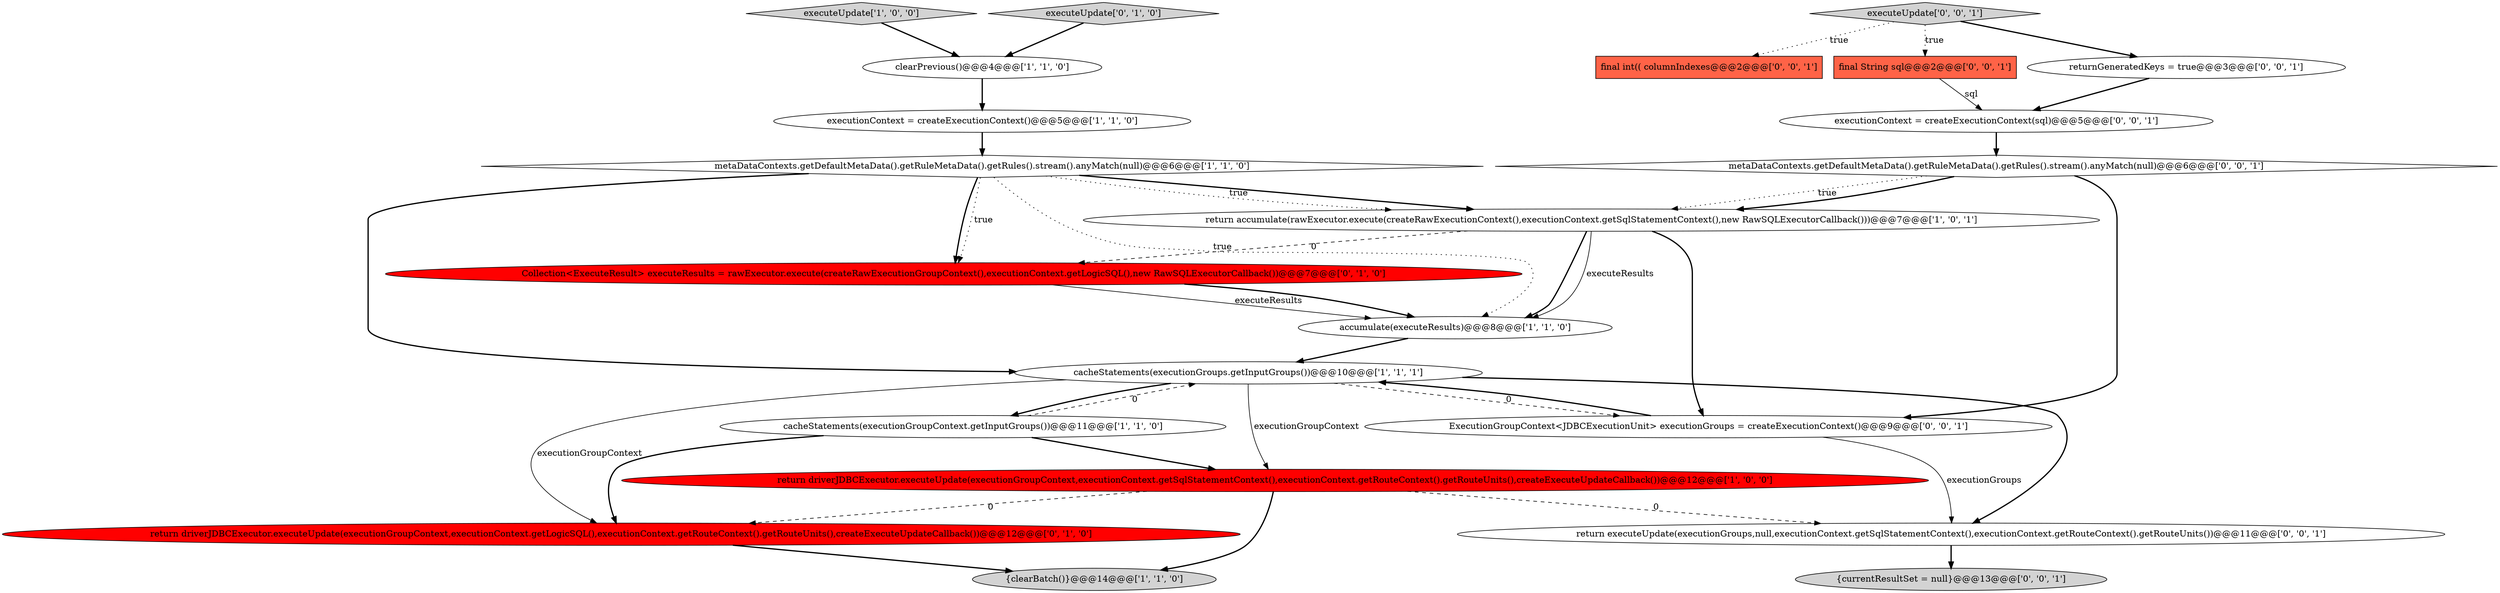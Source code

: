 digraph {
2 [style = filled, label = "return accumulate(rawExecutor.execute(createRawExecutionContext(),executionContext.getSqlStatementContext(),new RawSQLExecutorCallback()))@@@7@@@['1', '0', '1']", fillcolor = white, shape = ellipse image = "AAA0AAABBB1BBB"];
16 [style = filled, label = "executeUpdate['0', '0', '1']", fillcolor = lightgray, shape = diamond image = "AAA0AAABBB3BBB"];
21 [style = filled, label = "metaDataContexts.getDefaultMetaData().getRuleMetaData().getRules().stream().anyMatch(null)@@@6@@@['0', '0', '1']", fillcolor = white, shape = diamond image = "AAA0AAABBB3BBB"];
10 [style = filled, label = "return driverJDBCExecutor.executeUpdate(executionGroupContext,executionContext.getLogicSQL(),executionContext.getRouteContext().getRouteUnits(),createExecuteUpdateCallback())@@@12@@@['0', '1', '0']", fillcolor = red, shape = ellipse image = "AAA1AAABBB2BBB"];
9 [style = filled, label = "return driverJDBCExecutor.executeUpdate(executionGroupContext,executionContext.getSqlStatementContext(),executionContext.getRouteContext().getRouteUnits(),createExecuteUpdateCallback())@@@12@@@['1', '0', '0']", fillcolor = red, shape = ellipse image = "AAA1AAABBB1BBB"];
5 [style = filled, label = "cacheStatements(executionGroups.getInputGroups())@@@10@@@['1', '1', '1']", fillcolor = white, shape = ellipse image = "AAA0AAABBB1BBB"];
0 [style = filled, label = "metaDataContexts.getDefaultMetaData().getRuleMetaData().getRules().stream().anyMatch(null)@@@6@@@['1', '1', '0']", fillcolor = white, shape = diamond image = "AAA0AAABBB1BBB"];
17 [style = filled, label = "returnGeneratedKeys = true@@@3@@@['0', '0', '1']", fillcolor = white, shape = ellipse image = "AAA0AAABBB3BBB"];
18 [style = filled, label = "return executeUpdate(executionGroups,null,executionContext.getSqlStatementContext(),executionContext.getRouteContext().getRouteUnits())@@@11@@@['0', '0', '1']", fillcolor = white, shape = ellipse image = "AAA0AAABBB3BBB"];
4 [style = filled, label = "accumulate(executeResults)@@@8@@@['1', '1', '0']", fillcolor = white, shape = ellipse image = "AAA0AAABBB1BBB"];
20 [style = filled, label = "final String sql@@@2@@@['0', '0', '1']", fillcolor = tomato, shape = box image = "AAA0AAABBB3BBB"];
1 [style = filled, label = "clearPrevious()@@@4@@@['1', '1', '0']", fillcolor = white, shape = ellipse image = "AAA0AAABBB1BBB"];
11 [style = filled, label = "executeUpdate['0', '1', '0']", fillcolor = lightgray, shape = diamond image = "AAA0AAABBB2BBB"];
8 [style = filled, label = "{clearBatch()}@@@14@@@['1', '1', '0']", fillcolor = lightgray, shape = ellipse image = "AAA0AAABBB1BBB"];
19 [style = filled, label = "{currentResultSet = null}@@@13@@@['0', '0', '1']", fillcolor = lightgray, shape = ellipse image = "AAA0AAABBB3BBB"];
7 [style = filled, label = "executionContext = createExecutionContext()@@@5@@@['1', '1', '0']", fillcolor = white, shape = ellipse image = "AAA0AAABBB1BBB"];
3 [style = filled, label = "executeUpdate['1', '0', '0']", fillcolor = lightgray, shape = diamond image = "AAA0AAABBB1BBB"];
13 [style = filled, label = "ExecutionGroupContext<JDBCExecutionUnit> executionGroups = createExecutionContext()@@@9@@@['0', '0', '1']", fillcolor = white, shape = ellipse image = "AAA0AAABBB3BBB"];
14 [style = filled, label = "final int(( columnIndexes@@@2@@@['0', '0', '1']", fillcolor = tomato, shape = box image = "AAA0AAABBB3BBB"];
15 [style = filled, label = "executionContext = createExecutionContext(sql)@@@5@@@['0', '0', '1']", fillcolor = white, shape = ellipse image = "AAA0AAABBB3BBB"];
6 [style = filled, label = "cacheStatements(executionGroupContext.getInputGroups())@@@11@@@['1', '1', '0']", fillcolor = white, shape = ellipse image = "AAA0AAABBB1BBB"];
12 [style = filled, label = "Collection<ExecuteResult> executeResults = rawExecutor.execute(createRawExecutionGroupContext(),executionContext.getLogicSQL(),new RawSQLExecutorCallback())@@@7@@@['0', '1', '0']", fillcolor = red, shape = ellipse image = "AAA1AAABBB2BBB"];
5->13 [style = dashed, label="0"];
20->15 [style = solid, label="sql"];
0->12 [style = dotted, label="true"];
9->10 [style = dashed, label="0"];
3->1 [style = bold, label=""];
11->1 [style = bold, label=""];
15->21 [style = bold, label=""];
13->18 [style = solid, label="executionGroups"];
9->18 [style = dashed, label="0"];
0->12 [style = bold, label=""];
0->2 [style = bold, label=""];
0->4 [style = dotted, label="true"];
18->19 [style = bold, label=""];
21->2 [style = dotted, label="true"];
16->20 [style = dotted, label="true"];
7->0 [style = bold, label=""];
5->18 [style = bold, label=""];
16->17 [style = bold, label=""];
12->4 [style = solid, label="executeResults"];
9->8 [style = bold, label=""];
2->4 [style = bold, label=""];
1->7 [style = bold, label=""];
21->2 [style = bold, label=""];
2->13 [style = bold, label=""];
5->9 [style = solid, label="executionGroupContext"];
2->12 [style = dashed, label="0"];
5->6 [style = bold, label=""];
10->8 [style = bold, label=""];
12->4 [style = bold, label=""];
5->10 [style = solid, label="executionGroupContext"];
6->10 [style = bold, label=""];
16->14 [style = dotted, label="true"];
6->5 [style = dashed, label="0"];
17->15 [style = bold, label=""];
13->5 [style = bold, label=""];
0->2 [style = dotted, label="true"];
6->9 [style = bold, label=""];
4->5 [style = bold, label=""];
2->4 [style = solid, label="executeResults"];
0->5 [style = bold, label=""];
21->13 [style = bold, label=""];
}
